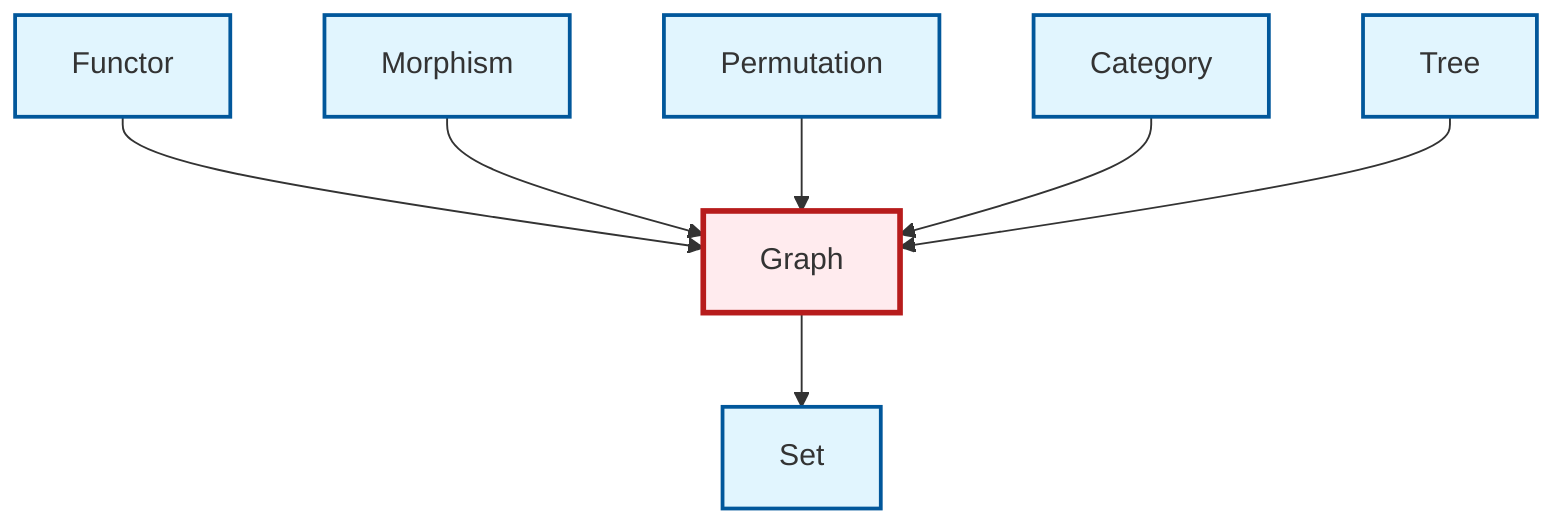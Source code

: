 graph TD
    classDef definition fill:#e1f5fe,stroke:#01579b,stroke-width:2px
    classDef theorem fill:#f3e5f5,stroke:#4a148c,stroke-width:2px
    classDef axiom fill:#fff3e0,stroke:#e65100,stroke-width:2px
    classDef example fill:#e8f5e9,stroke:#1b5e20,stroke-width:2px
    classDef current fill:#ffebee,stroke:#b71c1c,stroke-width:3px
    def-graph["Graph"]:::definition
    def-functor["Functor"]:::definition
    def-set["Set"]:::definition
    def-category["Category"]:::definition
    def-morphism["Morphism"]:::definition
    def-permutation["Permutation"]:::definition
    def-tree["Tree"]:::definition
    def-functor --> def-graph
    def-morphism --> def-graph
    def-permutation --> def-graph
    def-graph --> def-set
    def-category --> def-graph
    def-tree --> def-graph
    class def-graph current